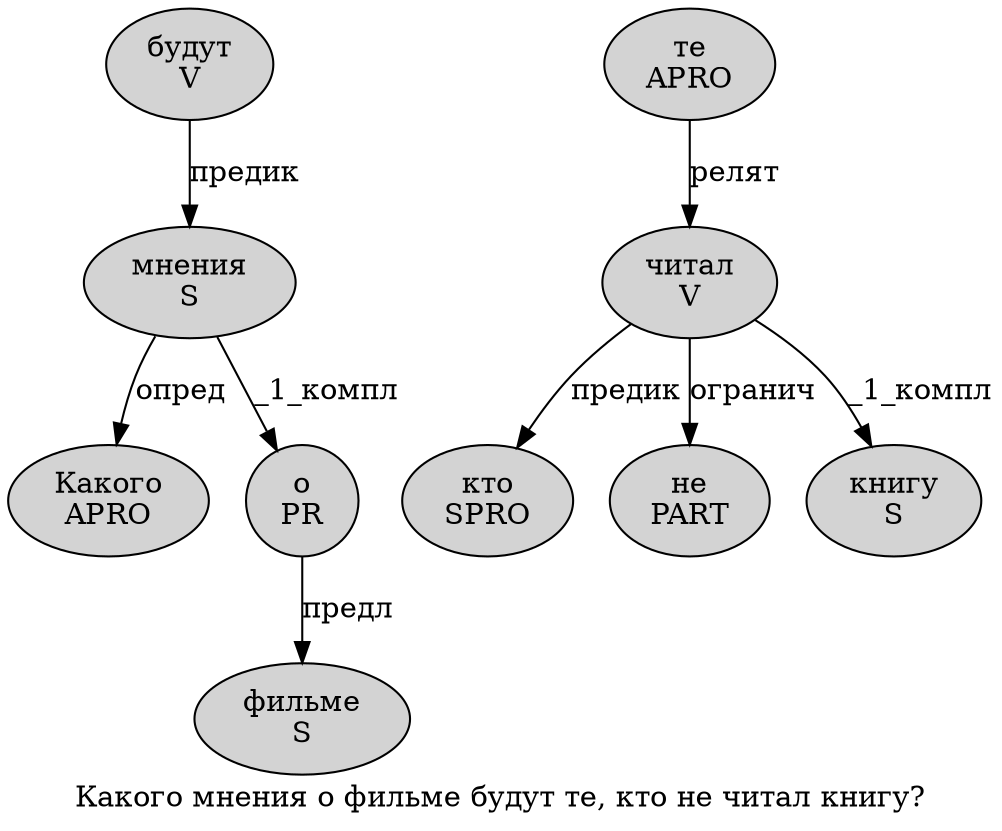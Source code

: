 digraph SENTENCE_3839 {
	graph [label="Какого мнения о фильме будут те, кто не читал книгу?"]
	node [style=filled]
		0 [label="Какого
APRO" color="" fillcolor=lightgray penwidth=1 shape=ellipse]
		1 [label="мнения
S" color="" fillcolor=lightgray penwidth=1 shape=ellipse]
		2 [label="о
PR" color="" fillcolor=lightgray penwidth=1 shape=ellipse]
		3 [label="фильме
S" color="" fillcolor=lightgray penwidth=1 shape=ellipse]
		4 [label="будут
V" color="" fillcolor=lightgray penwidth=1 shape=ellipse]
		5 [label="те
APRO" color="" fillcolor=lightgray penwidth=1 shape=ellipse]
		7 [label="кто
SPRO" color="" fillcolor=lightgray penwidth=1 shape=ellipse]
		8 [label="не
PART" color="" fillcolor=lightgray penwidth=1 shape=ellipse]
		9 [label="читал
V" color="" fillcolor=lightgray penwidth=1 shape=ellipse]
		10 [label="книгу
S" color="" fillcolor=lightgray penwidth=1 shape=ellipse]
			2 -> 3 [label="предл"]
			9 -> 7 [label="предик"]
			9 -> 8 [label="огранич"]
			9 -> 10 [label="_1_компл"]
			1 -> 0 [label="опред"]
			1 -> 2 [label="_1_компл"]
			5 -> 9 [label="релят"]
			4 -> 1 [label="предик"]
}